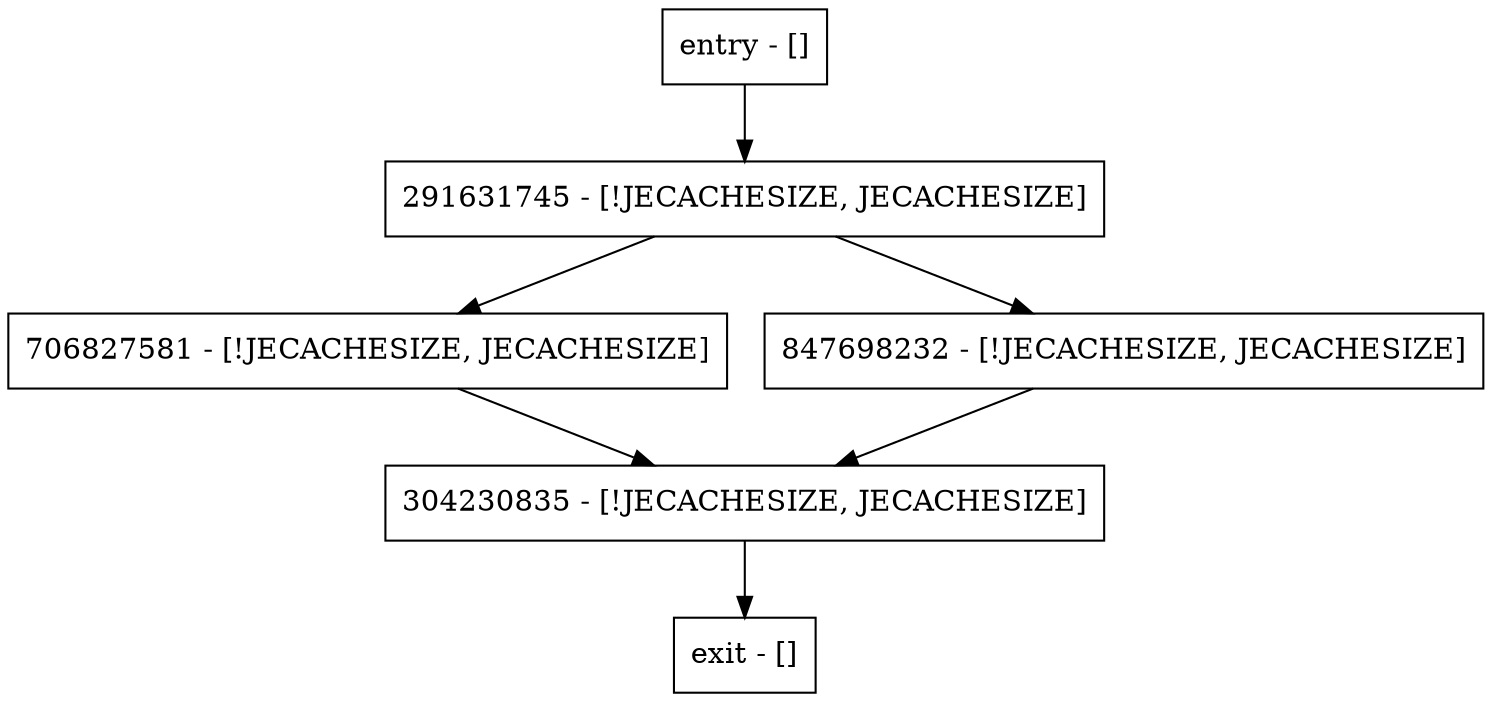 digraph <clinit> {
node [shape=record];
entry [label="entry - []"];
exit [label="exit - []"];
291631745 [label="291631745 - [!JECACHESIZE, JECACHESIZE]"];
304230835 [label="304230835 - [!JECACHESIZE, JECACHESIZE]"];
706827581 [label="706827581 - [!JECACHESIZE, JECACHESIZE]"];
847698232 [label="847698232 - [!JECACHESIZE, JECACHESIZE]"];
entry;
exit;
entry -> 291631745;
291631745 -> 706827581;
291631745 -> 847698232;
304230835 -> exit;
706827581 -> 304230835;
847698232 -> 304230835;
}
